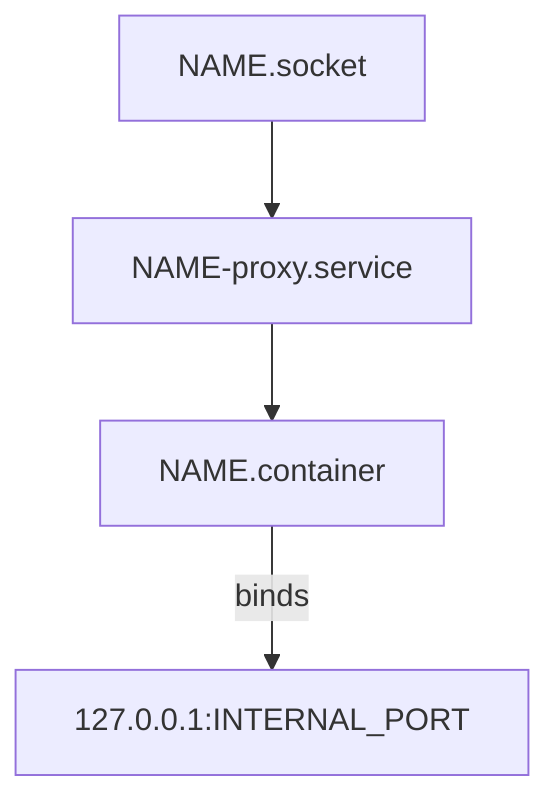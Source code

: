 flowchart TD
A[NAME.socket] --> B[NAME-proxy.service]
B --> C[NAME.container]
C -->|binds| D[127.0.0.1:INTERNAL_PORT]